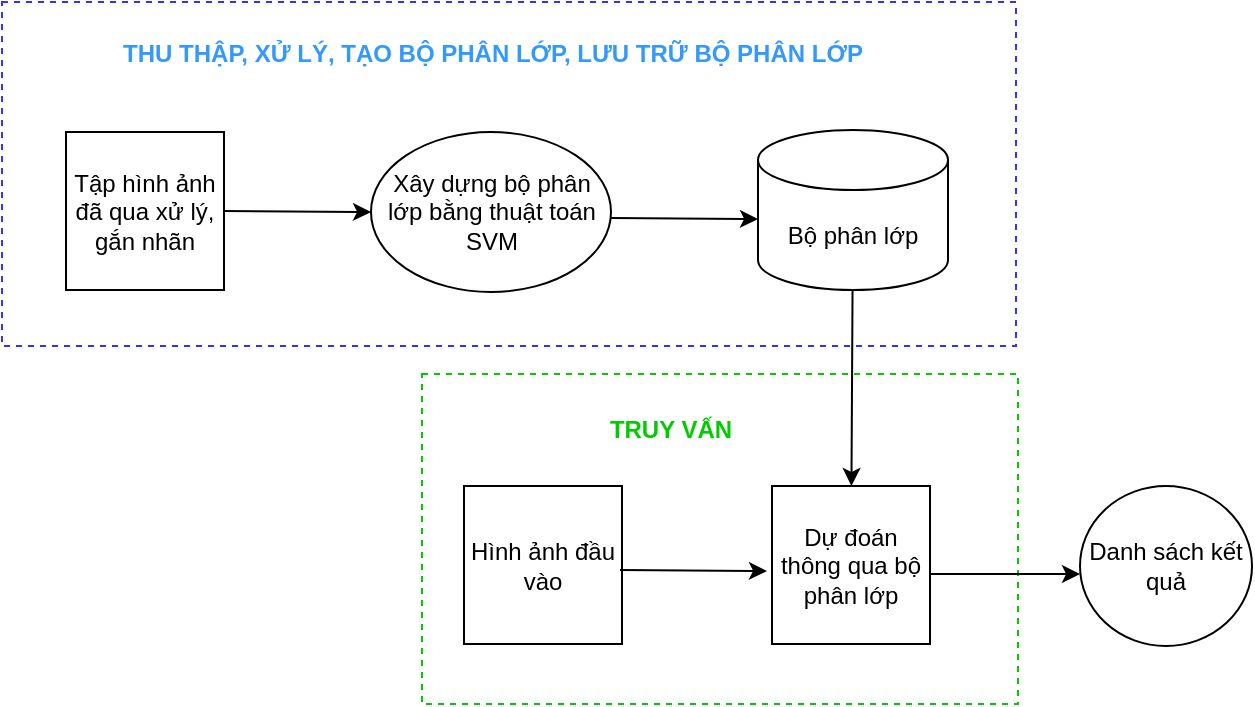 <mxfile version="20.6.0" type="github">
  <diagram id="K0TK_ToPiscMgbhRq1A_" name="Page-1">
    <mxGraphModel dx="952" dy="527" grid="0" gridSize="10" guides="1" tooltips="1" connect="1" arrows="1" fold="1" page="1" pageScale="1" pageWidth="850" pageHeight="1100" math="0" shadow="0">
      <root>
        <mxCell id="0" />
        <mxCell id="1" parent="0" />
        <mxCell id="jp_tEm2xKEhfohlV_05O-1" value="" style="rounded=0;whiteSpace=wrap;html=1;dashed=1;strokeColor=#3333FF;" parent="1" vertex="1">
          <mxGeometry x="60" y="176" width="507" height="172" as="geometry" />
        </mxCell>
        <mxCell id="jp_tEm2xKEhfohlV_05O-2" value="&lt;b&gt;&lt;font color=&quot;#3399ff&quot;&gt;THU THẬP, XỬ LÝ, TẠO BỘ PHÂN LỚP, LƯU TRỮ BỘ PHÂN LỚP&lt;/font&gt;&lt;/b&gt;" style="text;html=1;align=center;verticalAlign=middle;resizable=0;points=[];autosize=1;strokeColor=none;fillColor=none;" parent="1" vertex="1">
          <mxGeometry x="111" y="189" width="388" height="26" as="geometry" />
        </mxCell>
        <mxCell id="jp_tEm2xKEhfohlV_05O-3" value="Tập hình ảnh đã qua xử lý, gắn nhãn" style="whiteSpace=wrap;html=1;aspect=fixed;strokeColor=#000000;" parent="1" vertex="1">
          <mxGeometry x="92" y="241" width="79" height="79" as="geometry" />
        </mxCell>
        <mxCell id="jp_tEm2xKEhfohlV_05O-4" value="Xây dựng bộ phân lớp bằng thuật toán SVM" style="ellipse;whiteSpace=wrap;html=1;strokeColor=#000000;" parent="1" vertex="1">
          <mxGeometry x="244.5" y="241" width="120" height="80" as="geometry" />
        </mxCell>
        <mxCell id="jp_tEm2xKEhfohlV_05O-5" value="Bộ phân lớp" style="shape=cylinder3;whiteSpace=wrap;html=1;boundedLbl=1;backgroundOutline=1;size=15;strokeColor=#000000;" parent="1" vertex="1">
          <mxGeometry x="438" y="240" width="95" height="80" as="geometry" />
        </mxCell>
        <mxCell id="jp_tEm2xKEhfohlV_05O-7" value="" style="endArrow=classic;html=1;rounded=0;fontColor=#3399FF;exitX=1;exitY=0.5;exitDx=0;exitDy=0;entryX=0;entryY=0.5;entryDx=0;entryDy=0;" parent="1" source="jp_tEm2xKEhfohlV_05O-3" target="jp_tEm2xKEhfohlV_05O-4" edge="1">
          <mxGeometry width="50" height="50" relative="1" as="geometry">
            <mxPoint x="279" y="338" as="sourcePoint" />
            <mxPoint x="329" y="288" as="targetPoint" />
          </mxGeometry>
        </mxCell>
        <mxCell id="jp_tEm2xKEhfohlV_05O-8" value="" style="endArrow=classic;html=1;rounded=0;fontColor=#3399FF;exitX=1;exitY=0.5;exitDx=0;exitDy=0;entryX=0;entryY=0.5;entryDx=0;entryDy=0;" parent="1" edge="1">
          <mxGeometry width="50" height="50" relative="1" as="geometry">
            <mxPoint x="364.5" y="284" as="sourcePoint" />
            <mxPoint x="438" y="284.5" as="targetPoint" />
          </mxGeometry>
        </mxCell>
        <mxCell id="jp_tEm2xKEhfohlV_05O-9" value="" style="rounded=0;whiteSpace=wrap;html=1;dashed=1;strokeColor=#00CC00;" parent="1" vertex="1">
          <mxGeometry x="270" y="362" width="298" height="165" as="geometry" />
        </mxCell>
        <mxCell id="jp_tEm2xKEhfohlV_05O-11" value="Hình ảnh đầu vào" style="whiteSpace=wrap;html=1;aspect=fixed;strokeColor=#000000;" parent="1" vertex="1">
          <mxGeometry x="291" y="418" width="79" height="79" as="geometry" />
        </mxCell>
        <mxCell id="jp_tEm2xKEhfohlV_05O-12" value="&lt;b&gt;&lt;font color=&quot;#00cc00&quot;&gt;TRUY VẤN&lt;/font&gt;&lt;/b&gt;" style="text;html=1;align=center;verticalAlign=middle;resizable=0;points=[];autosize=1;strokeColor=none;fillColor=none;" parent="1" vertex="1">
          <mxGeometry x="354" y="377" width="79" height="26" as="geometry" />
        </mxCell>
        <mxCell id="jp_tEm2xKEhfohlV_05O-15" value="Dự đoán thông qua bộ phân lớp" style="whiteSpace=wrap;html=1;aspect=fixed;strokeColor=#000000;" parent="1" vertex="1">
          <mxGeometry x="445" y="418" width="79" height="79" as="geometry" />
        </mxCell>
        <mxCell id="jp_tEm2xKEhfohlV_05O-16" value="" style="endArrow=classic;html=1;rounded=0;fontColor=#3399FF;exitX=1;exitY=0.5;exitDx=0;exitDy=0;entryX=0;entryY=0.5;entryDx=0;entryDy=0;" parent="1" edge="1">
          <mxGeometry width="50" height="50" relative="1" as="geometry">
            <mxPoint x="369" y="460.0" as="sourcePoint" />
            <mxPoint x="442.5" y="460.5" as="targetPoint" />
          </mxGeometry>
        </mxCell>
        <mxCell id="jp_tEm2xKEhfohlV_05O-17" value="" style="endArrow=classic;html=1;rounded=0;fontColor=#00CC00;" parent="1" source="jp_tEm2xKEhfohlV_05O-5" target="jp_tEm2xKEhfohlV_05O-15" edge="1">
          <mxGeometry width="50" height="50" relative="1" as="geometry">
            <mxPoint x="494" y="401" as="sourcePoint" />
            <mxPoint x="544" y="351" as="targetPoint" />
          </mxGeometry>
        </mxCell>
        <mxCell id="jp_tEm2xKEhfohlV_05O-18" value="" style="endArrow=classic;html=1;rounded=0;fontColor=#00CC00;" parent="1" edge="1">
          <mxGeometry width="50" height="50" relative="1" as="geometry">
            <mxPoint x="524" y="462" as="sourcePoint" />
            <mxPoint x="599" y="462" as="targetPoint" />
          </mxGeometry>
        </mxCell>
        <mxCell id="jp_tEm2xKEhfohlV_05O-19" value="&lt;font color=&quot;#000000&quot;&gt;Danh sách kết quả&lt;/font&gt;" style="ellipse;whiteSpace=wrap;html=1;fontColor=#00CC00;strokeColor=#000000;" parent="1" vertex="1">
          <mxGeometry x="599" y="418" width="86" height="80" as="geometry" />
        </mxCell>
      </root>
    </mxGraphModel>
  </diagram>
</mxfile>
